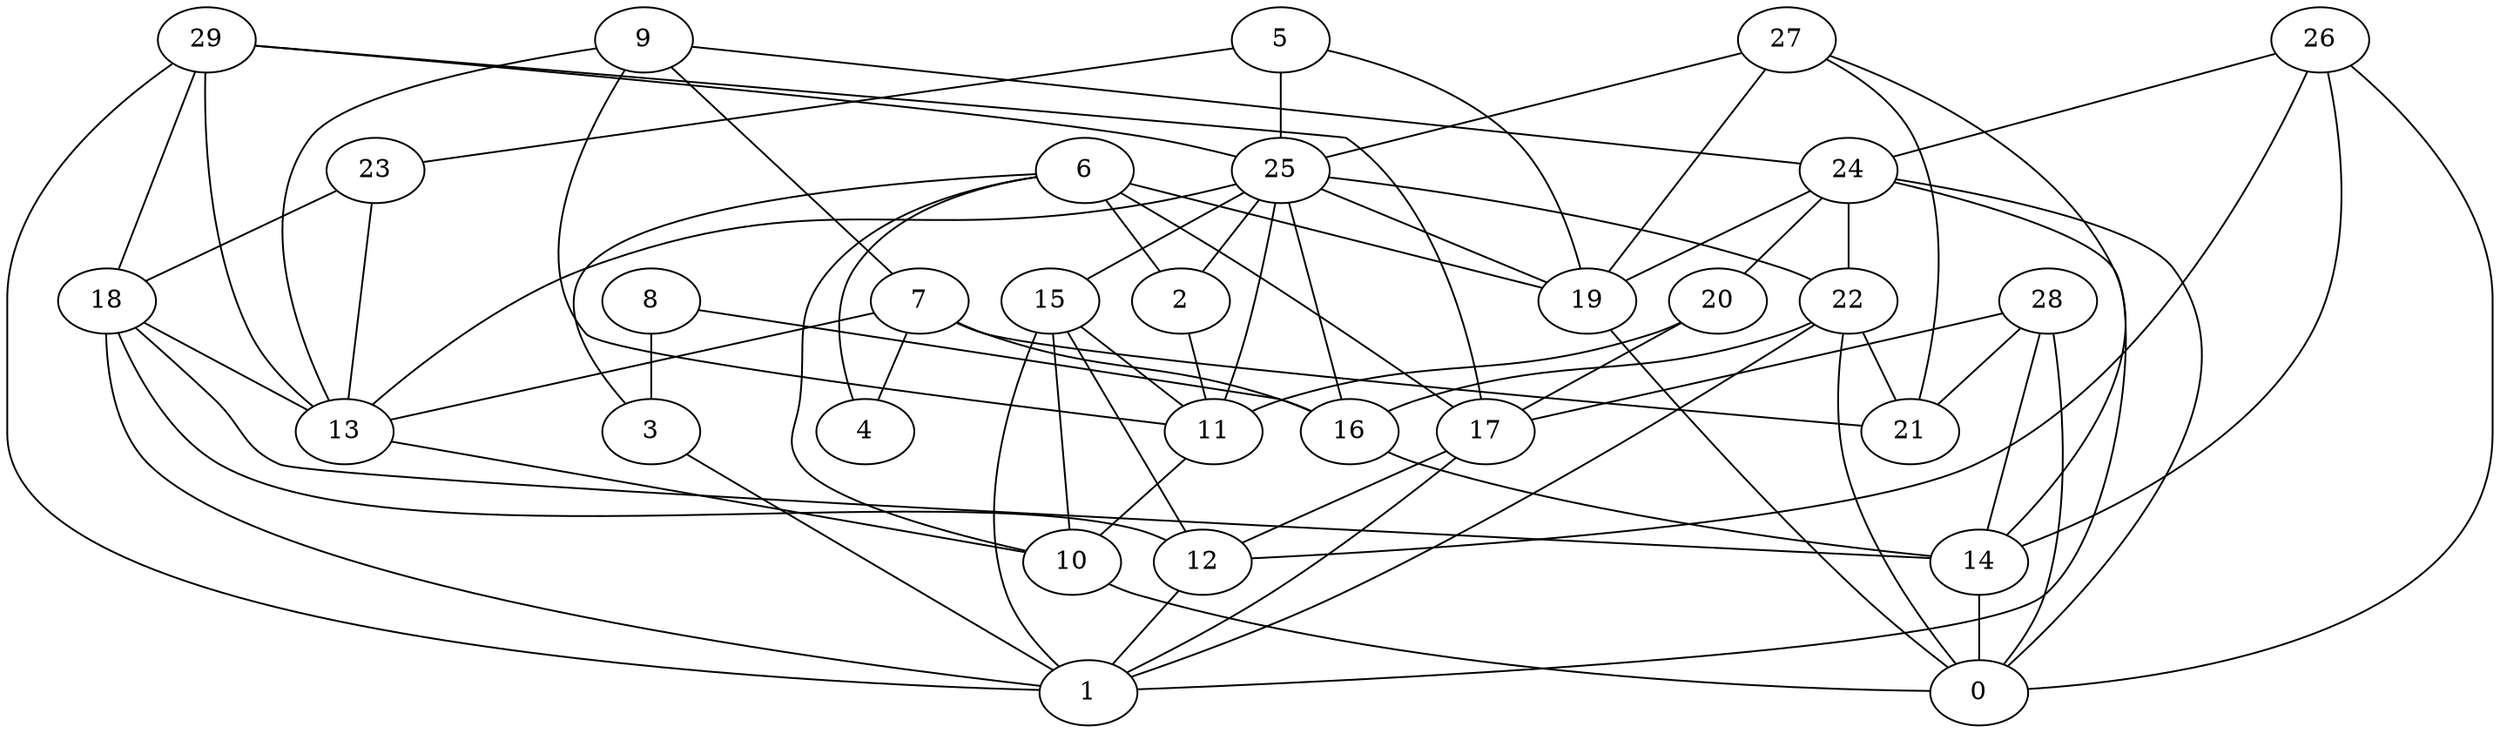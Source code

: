 digraph GG_graph {

subgraph G_graph {
edge [color = black]
"29" -> "13" [dir = none]
"29" -> "1" [dir = none]
"29" -> "25" [dir = none]
"15" -> "12" [dir = none]
"9" -> "24" [dir = none]
"9" -> "11" [dir = none]
"9" -> "7" [dir = none]
"9" -> "13" [dir = none]
"22" -> "1" [dir = none]
"22" -> "0" [dir = none]
"22" -> "16" [dir = none]
"22" -> "21" [dir = none]
"11" -> "10" [dir = none]
"18" -> "13" [dir = none]
"18" -> "1" [dir = none]
"18" -> "14" [dir = none]
"24" -> "20" [dir = none]
"24" -> "19" [dir = none]
"24" -> "1" [dir = none]
"24" -> "22" [dir = none]
"20" -> "17" [dir = none]
"20" -> "11" [dir = none]
"12" -> "1" [dir = none]
"26" -> "14" [dir = none]
"26" -> "0" [dir = none]
"26" -> "12" [dir = none]
"16" -> "14" [dir = none]
"8" -> "16" [dir = none]
"8" -> "3" [dir = none]
"17" -> "1" [dir = none]
"28" -> "14" [dir = none]
"28" -> "0" [dir = none]
"25" -> "11" [dir = none]
"25" -> "2" [dir = none]
"25" -> "13" [dir = none]
"25" -> "22" [dir = none]
"25" -> "15" [dir = none]
"27" -> "21" [dir = none]
"27" -> "14" [dir = none]
"27" -> "19" [dir = none]
"7" -> "13" [dir = none]
"7" -> "21" [dir = none]
"7" -> "16" [dir = none]
"7" -> "4" [dir = none]
"10" -> "0" [dir = none]
"19" -> "0" [dir = none]
"3" -> "1" [dir = none]
"6" -> "4" [dir = none]
"6" -> "17" [dir = none]
"6" -> "3" [dir = none]
"6" -> "10" [dir = none]
"6" -> "19" [dir = none]
"6" -> "2" [dir = none]
"23" -> "13" [dir = none]
"23" -> "18" [dir = none]
"5" -> "19" [dir = none]
"5" -> "23" [dir = none]
"5" -> "25" [dir = none]
"26" -> "24" [dir = none]
"25" -> "16" [dir = none]
"15" -> "11" [dir = none]
"27" -> "25" [dir = none]
"29" -> "17" [dir = none]
"15" -> "1" [dir = none]
"17" -> "12" [dir = none]
"15" -> "10" [dir = none]
"14" -> "0" [dir = none]
"18" -> "12" [dir = none]
"28" -> "21" [dir = none]
"13" -> "10" [dir = none]
"28" -> "17" [dir = none]
"25" -> "19" [dir = none]
"24" -> "0" [dir = none]
"2" -> "11" [dir = none]
"29" -> "18" [dir = none]
}

}
